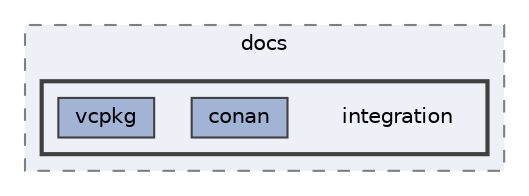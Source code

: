 digraph "C:/Dev/ezRPC/RPC/json/docs/mkdocs/docs/integration"
{
 // LATEX_PDF_SIZE
  bgcolor="transparent";
  edge [fontname=Helvetica,fontsize=10,labelfontname=Helvetica,labelfontsize=10];
  node [fontname=Helvetica,fontsize=10,shape=box,height=0.2,width=0.4];
  compound=true
  subgraph clusterdir_8a07065441164682af797f0e0688360d {
    graph [ bgcolor="#edf0f7", pencolor="grey50", label="docs", fontname=Helvetica,fontsize=10 style="filled,dashed", URL="dir_8a07065441164682af797f0e0688360d.html",tooltip=""]
  subgraph clusterdir_054048fe3fec85d60f2032bfb4518155 {
    graph [ bgcolor="#edf0f7", pencolor="grey25", label="", fontname=Helvetica,fontsize=10 style="filled,bold", URL="dir_054048fe3fec85d60f2032bfb4518155.html",tooltip=""]
    dir_054048fe3fec85d60f2032bfb4518155 [shape=plaintext, label="integration"];
  dir_a0b84d830cb7a653304e767fd12fe9ea [label="conan", fillcolor="#a2b4d6", color="grey25", style="filled", URL="dir_a0b84d830cb7a653304e767fd12fe9ea.html",tooltip=""];
  dir_ed0bda82d622ca75975025c36ad4bf3d [label="vcpkg", fillcolor="#a2b4d6", color="grey25", style="filled", URL="dir_ed0bda82d622ca75975025c36ad4bf3d.html",tooltip=""];
  }
  }
}
